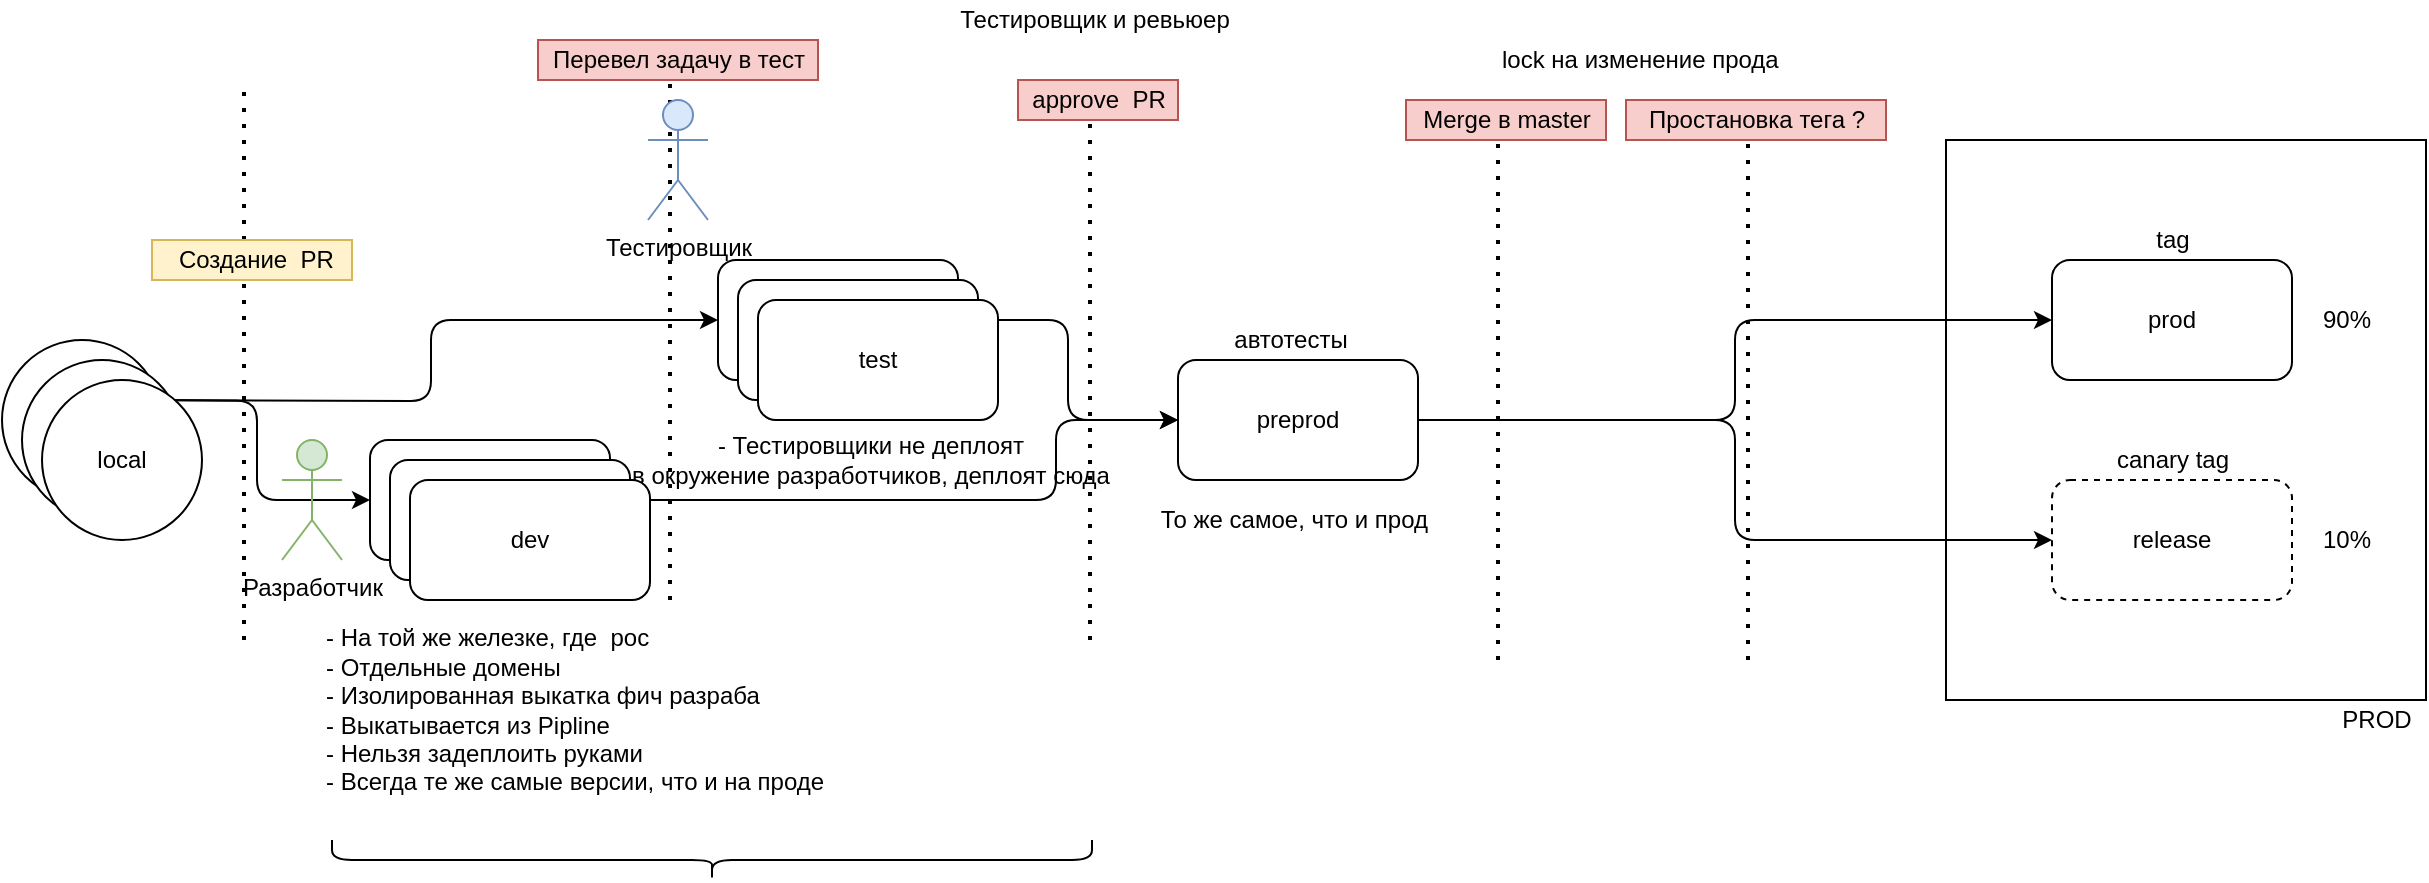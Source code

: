 <mxfile version="16.6.6" type="github">
  <diagram id="PFAnDH3gtrbqB2gCXGx1" name="Page-1">
    <mxGraphModel dx="2108" dy="932" grid="1" gridSize="10" guides="1" tooltips="1" connect="1" arrows="1" fold="1" page="1" pageScale="1" pageWidth="827" pageHeight="1169" math="0" shadow="0">
      <root>
        <mxCell id="0" />
        <mxCell id="1" parent="0" />
        <mxCell id="9HsZCRTBpWa72TdeDrr3-1" value="" style="rounded=0;whiteSpace=wrap;html=1;fillColor=none;" vertex="1" parent="1">
          <mxGeometry x="1212" y="320" width="240" height="280" as="geometry" />
        </mxCell>
        <mxCell id="9HsZCRTBpWa72TdeDrr3-2" style="edgeStyle=orthogonalEdgeStyle;rounded=1;orthogonalLoop=1;jettySize=auto;html=1;exitX=1;exitY=0.5;exitDx=0;exitDy=0;entryX=0;entryY=0.5;entryDx=0;entryDy=0;fillColor=default;" edge="1" parent="1" target="9HsZCRTBpWa72TdeDrr3-31">
          <mxGeometry relative="1" as="geometry">
            <mxPoint x="310" y="450" as="sourcePoint" />
          </mxGeometry>
        </mxCell>
        <mxCell id="9HsZCRTBpWa72TdeDrr3-3" style="edgeStyle=orthogonalEdgeStyle;rounded=1;orthogonalLoop=1;jettySize=auto;html=1;exitX=1;exitY=0.5;exitDx=0;exitDy=0;entryX=0;entryY=0.5;entryDx=0;entryDy=0;fillColor=default;" edge="1" parent="1" target="9HsZCRTBpWa72TdeDrr3-6">
          <mxGeometry relative="1" as="geometry">
            <mxPoint x="310" y="450" as="sourcePoint" />
          </mxGeometry>
        </mxCell>
        <mxCell id="9HsZCRTBpWa72TdeDrr3-4" style="edgeStyle=orthogonalEdgeStyle;rounded=1;orthogonalLoop=1;jettySize=auto;html=1;exitX=1;exitY=0.5;exitDx=0;exitDy=0;entryX=0;entryY=0.5;entryDx=0;entryDy=0;fillColor=default;" edge="1" parent="1" source="9HsZCRTBpWa72TdeDrr3-31" target="9HsZCRTBpWa72TdeDrr3-9">
          <mxGeometry relative="1" as="geometry">
            <mxPoint x="822" y="420" as="sourcePoint" />
          </mxGeometry>
        </mxCell>
        <mxCell id="9HsZCRTBpWa72TdeDrr3-5" style="edgeStyle=orthogonalEdgeStyle;rounded=1;orthogonalLoop=1;jettySize=auto;html=1;exitX=1;exitY=0.5;exitDx=0;exitDy=0;fillColor=default;entryX=0;entryY=0.5;entryDx=0;entryDy=0;" edge="1" parent="1" source="9HsZCRTBpWa72TdeDrr3-6" target="9HsZCRTBpWa72TdeDrr3-9">
          <mxGeometry relative="1" as="geometry">
            <mxPoint x="638" y="450" as="targetPoint" />
            <Array as="points">
              <mxPoint x="767" y="500" />
              <mxPoint x="767" y="460" />
            </Array>
          </mxGeometry>
        </mxCell>
        <mxCell id="9HsZCRTBpWa72TdeDrr3-6" value="dev" style="rounded=1;whiteSpace=wrap;html=1;" vertex="1" parent="1">
          <mxGeometry x="424" y="470" width="120" height="60" as="geometry" />
        </mxCell>
        <mxCell id="9HsZCRTBpWa72TdeDrr3-7" style="edgeStyle=orthogonalEdgeStyle;rounded=1;orthogonalLoop=1;jettySize=auto;html=1;exitX=1;exitY=0.5;exitDx=0;exitDy=0;fillColor=default;" edge="1" parent="1" source="9HsZCRTBpWa72TdeDrr3-9" target="9HsZCRTBpWa72TdeDrr3-10">
          <mxGeometry relative="1" as="geometry" />
        </mxCell>
        <mxCell id="9HsZCRTBpWa72TdeDrr3-8" style="edgeStyle=orthogonalEdgeStyle;rounded=1;orthogonalLoop=1;jettySize=auto;html=1;exitX=1;exitY=0.5;exitDx=0;exitDy=0;entryX=0;entryY=0.5;entryDx=0;entryDy=0;fillColor=default;" edge="1" parent="1" source="9HsZCRTBpWa72TdeDrr3-9" target="9HsZCRTBpWa72TdeDrr3-11">
          <mxGeometry relative="1" as="geometry" />
        </mxCell>
        <mxCell id="9HsZCRTBpWa72TdeDrr3-9" value="preprod" style="rounded=1;whiteSpace=wrap;html=1;" vertex="1" parent="1">
          <mxGeometry x="828" y="430" width="120" height="60" as="geometry" />
        </mxCell>
        <mxCell id="9HsZCRTBpWa72TdeDrr3-10" value="prod" style="rounded=1;whiteSpace=wrap;html=1;" vertex="1" parent="1">
          <mxGeometry x="1265" y="380" width="120" height="60" as="geometry" />
        </mxCell>
        <mxCell id="9HsZCRTBpWa72TdeDrr3-11" value="release" style="rounded=1;whiteSpace=wrap;html=1;dashed=1;" vertex="1" parent="1">
          <mxGeometry x="1265" y="490" width="120" height="60" as="geometry" />
        </mxCell>
        <mxCell id="9HsZCRTBpWa72TdeDrr3-12" value="- На той же железке, где&amp;nbsp; poc&lt;br&gt;- Отдельные домены&lt;br&gt;- Изолированная выкатка фич разраба&lt;br&gt;- Выкатывается из Pipline&lt;br&gt;- Нельзя задеплоить руками&lt;br&gt;- Всегда те же самые версии, что и на проде" style="text;html=1;align=left;verticalAlign=middle;resizable=0;points=[];autosize=1;strokeColor=none;fillColor=none;" vertex="1" parent="1">
          <mxGeometry x="400" y="560" width="270" height="90" as="geometry" />
        </mxCell>
        <mxCell id="9HsZCRTBpWa72TdeDrr3-13" value="- Тестировщики не деплоят &lt;br&gt;в окружение разработчиков, деплоят сюда" style="text;html=1;align=center;verticalAlign=middle;resizable=0;points=[];autosize=1;strokeColor=none;fillColor=none;" vertex="1" parent="1">
          <mxGeometry x="544" y="465" width="260" height="30" as="geometry" />
        </mxCell>
        <mxCell id="9HsZCRTBpWa72TdeDrr3-14" value="Разработчик" style="shape=umlActor;verticalLabelPosition=bottom;verticalAlign=top;html=1;outlineConnect=0;fillColor=#d5e8d4;strokeColor=#82b366;" vertex="1" parent="1">
          <mxGeometry x="380" y="470" width="30" height="60" as="geometry" />
        </mxCell>
        <mxCell id="9HsZCRTBpWa72TdeDrr3-15" value="&amp;nbsp;То же самое, что и прод" style="text;html=1;align=center;verticalAlign=middle;resizable=0;points=[];autosize=1;strokeColor=none;fillColor=none;" vertex="1" parent="1">
          <mxGeometry x="804" y="500" width="160" height="20" as="geometry" />
        </mxCell>
        <mxCell id="9HsZCRTBpWa72TdeDrr3-16" value="local" style="ellipse;whiteSpace=wrap;html=1;aspect=fixed;" vertex="1" parent="1">
          <mxGeometry x="240" y="420" width="80" height="80" as="geometry" />
        </mxCell>
        <mxCell id="9HsZCRTBpWa72TdeDrr3-17" value="local" style="ellipse;whiteSpace=wrap;html=1;aspect=fixed;" vertex="1" parent="1">
          <mxGeometry x="250" y="430" width="80" height="80" as="geometry" />
        </mxCell>
        <mxCell id="9HsZCRTBpWa72TdeDrr3-18" value="local" style="ellipse;whiteSpace=wrap;html=1;aspect=fixed;" vertex="1" parent="1">
          <mxGeometry x="260" y="440" width="80" height="80" as="geometry" />
        </mxCell>
        <mxCell id="9HsZCRTBpWa72TdeDrr3-19" value="" style="endArrow=none;dashed=1;html=1;dashPattern=1 3;strokeWidth=2;rounded=0;" edge="1" parent="1">
          <mxGeometry width="50" height="50" relative="1" as="geometry">
            <mxPoint x="361" y="570" as="sourcePoint" />
            <mxPoint x="361" y="290" as="targetPoint" />
          </mxGeometry>
        </mxCell>
        <mxCell id="9HsZCRTBpWa72TdeDrr3-20" value="&amp;nbsp;Создание&amp;nbsp; PR" style="text;html=1;align=center;verticalAlign=middle;resizable=0;points=[];autosize=1;strokeColor=#d6b656;fillColor=#fff2cc;" vertex="1" parent="1">
          <mxGeometry x="315" y="370" width="100" height="20" as="geometry" />
        </mxCell>
        <mxCell id="9HsZCRTBpWa72TdeDrr3-21" value="" style="group" vertex="1" connectable="0" parent="1">
          <mxGeometry x="942" y="300" width="100" height="280" as="geometry" />
        </mxCell>
        <mxCell id="9HsZCRTBpWa72TdeDrr3-22" value="" style="endArrow=none;dashed=1;html=1;dashPattern=1 3;strokeWidth=2;rounded=0;" edge="1" parent="9HsZCRTBpWa72TdeDrr3-21">
          <mxGeometry width="50" height="50" relative="1" as="geometry">
            <mxPoint x="46" y="280" as="sourcePoint" />
            <mxPoint x="46" as="targetPoint" />
          </mxGeometry>
        </mxCell>
        <mxCell id="9HsZCRTBpWa72TdeDrr3-23" value="Merge в master" style="text;html=1;align=center;verticalAlign=middle;resizable=0;points=[];autosize=1;strokeColor=#b85450;fillColor=#f8cecc;" vertex="1" parent="9HsZCRTBpWa72TdeDrr3-21">
          <mxGeometry width="100" height="20" as="geometry" />
        </mxCell>
        <mxCell id="9HsZCRTBpWa72TdeDrr3-24" value="" style="group" vertex="1" connectable="0" parent="1">
          <mxGeometry x="738" y="290" width="100" height="280" as="geometry" />
        </mxCell>
        <mxCell id="9HsZCRTBpWa72TdeDrr3-25" value="" style="endArrow=none;dashed=1;html=1;dashPattern=1 3;strokeWidth=2;rounded=0;" edge="1" parent="9HsZCRTBpWa72TdeDrr3-24">
          <mxGeometry width="50" height="50" relative="1" as="geometry">
            <mxPoint x="46" y="280" as="sourcePoint" />
            <mxPoint x="46" as="targetPoint" />
          </mxGeometry>
        </mxCell>
        <mxCell id="9HsZCRTBpWa72TdeDrr3-26" value="approve&amp;nbsp; PR" style="text;html=1;align=center;verticalAlign=middle;resizable=0;points=[];autosize=1;strokeColor=#b85450;fillColor=#f8cecc;" vertex="1" parent="9HsZCRTBpWa72TdeDrr3-24">
          <mxGeometry x="10" width="80" height="20" as="geometry" />
        </mxCell>
        <mxCell id="9HsZCRTBpWa72TdeDrr3-27" value="" style="group" vertex="1" connectable="0" parent="1">
          <mxGeometry x="528" y="270" width="160" height="280" as="geometry" />
        </mxCell>
        <mxCell id="9HsZCRTBpWa72TdeDrr3-28" value="" style="endArrow=none;dashed=1;html=1;dashPattern=1 3;strokeWidth=2;rounded=0;" edge="1" parent="9HsZCRTBpWa72TdeDrr3-27">
          <mxGeometry width="50" height="50" relative="1" as="geometry">
            <mxPoint x="46" y="280" as="sourcePoint" />
            <mxPoint x="46" as="targetPoint" />
          </mxGeometry>
        </mxCell>
        <mxCell id="9HsZCRTBpWa72TdeDrr3-29" value="Перевел задачу в тест" style="text;html=1;align=center;verticalAlign=middle;resizable=0;points=[];autosize=1;strokeColor=#b85450;fillColor=#f8cecc;" vertex="1" parent="9HsZCRTBpWa72TdeDrr3-27">
          <mxGeometry x="-20" width="140" height="20" as="geometry" />
        </mxCell>
        <mxCell id="9HsZCRTBpWa72TdeDrr3-30" value="Тестировщик" style="shape=umlActor;verticalLabelPosition=bottom;verticalAlign=top;html=1;outlineConnect=0;fillColor=#dae8fc;strokeColor=#6c8ebf;direction=east;" vertex="1" parent="9HsZCRTBpWa72TdeDrr3-27">
          <mxGeometry x="35" y="30" width="30" height="60" as="geometry" />
        </mxCell>
        <mxCell id="9HsZCRTBpWa72TdeDrr3-31" value="test" style="rounded=1;whiteSpace=wrap;html=1;" vertex="1" parent="1">
          <mxGeometry x="598" y="380" width="120" height="60" as="geometry" />
        </mxCell>
        <mxCell id="9HsZCRTBpWa72TdeDrr3-32" value="автотесты" style="text;html=1;align=center;verticalAlign=middle;resizable=0;points=[];autosize=1;strokeColor=none;fillColor=none;" vertex="1" parent="1">
          <mxGeometry x="849" y="410" width="70" height="20" as="geometry" />
        </mxCell>
        <mxCell id="9HsZCRTBpWa72TdeDrr3-33" value="tag" style="text;html=1;align=center;verticalAlign=middle;resizable=0;points=[];autosize=1;strokeColor=none;fillColor=none;" vertex="1" parent="1">
          <mxGeometry x="1310" y="360" width="30" height="20" as="geometry" />
        </mxCell>
        <mxCell id="9HsZCRTBpWa72TdeDrr3-34" value="canary tag" style="text;html=1;align=center;verticalAlign=middle;resizable=0;points=[];autosize=1;strokeColor=none;fillColor=none;" vertex="1" parent="1">
          <mxGeometry x="1290" y="470" width="70" height="20" as="geometry" />
        </mxCell>
        <mxCell id="9HsZCRTBpWa72TdeDrr3-35" value="10%" style="text;html=1;align=center;verticalAlign=middle;resizable=0;points=[];autosize=1;strokeColor=none;fillColor=none;" vertex="1" parent="1">
          <mxGeometry x="1392" y="510" width="40" height="20" as="geometry" />
        </mxCell>
        <mxCell id="9HsZCRTBpWa72TdeDrr3-36" value="90%" style="text;html=1;align=center;verticalAlign=middle;resizable=0;points=[];autosize=1;strokeColor=none;fillColor=none;" vertex="1" parent="1">
          <mxGeometry x="1392" y="400" width="40" height="20" as="geometry" />
        </mxCell>
        <mxCell id="9HsZCRTBpWa72TdeDrr3-37" value="PROD" style="text;html=1;align=center;verticalAlign=middle;resizable=0;points=[];autosize=1;strokeColor=none;fillColor=none;" vertex="1" parent="1">
          <mxGeometry x="1402" y="600" width="50" height="20" as="geometry" />
        </mxCell>
        <mxCell id="9HsZCRTBpWa72TdeDrr3-38" value="Тестировщик и ревьюер" style="text;html=1;align=center;verticalAlign=middle;resizable=0;points=[];autosize=1;strokeColor=none;fillColor=none;" vertex="1" parent="1">
          <mxGeometry x="711" y="250" width="150" height="20" as="geometry" />
        </mxCell>
        <mxCell id="9HsZCRTBpWa72TdeDrr3-39" value="&amp;nbsp;lock на изменение прода" style="text;html=1;align=center;verticalAlign=middle;resizable=0;points=[];autosize=1;strokeColor=none;fillColor=none;" vertex="1" parent="1">
          <mxGeometry x="977" y="270" width="160" height="20" as="geometry" />
        </mxCell>
        <mxCell id="9HsZCRTBpWa72TdeDrr3-40" value="" style="group" vertex="1" connectable="0" parent="1">
          <mxGeometry x="1067" y="300" width="115" height="280" as="geometry" />
        </mxCell>
        <mxCell id="9HsZCRTBpWa72TdeDrr3-41" value="" style="endArrow=none;dashed=1;html=1;dashPattern=1 3;strokeWidth=2;rounded=0;" edge="1" parent="9HsZCRTBpWa72TdeDrr3-40">
          <mxGeometry width="50" height="50" relative="1" as="geometry">
            <mxPoint x="46" y="280" as="sourcePoint" />
            <mxPoint x="46" as="targetPoint" />
          </mxGeometry>
        </mxCell>
        <mxCell id="9HsZCRTBpWa72TdeDrr3-42" value="Простановка тега ?" style="text;html=1;align=center;verticalAlign=middle;resizable=0;points=[];autosize=1;strokeColor=#b85450;fillColor=#f8cecc;" vertex="1" parent="9HsZCRTBpWa72TdeDrr3-40">
          <mxGeometry x="-15" width="130" height="20" as="geometry" />
        </mxCell>
        <mxCell id="9HsZCRTBpWa72TdeDrr3-43" value="dev" style="rounded=1;whiteSpace=wrap;html=1;" vertex="1" parent="1">
          <mxGeometry x="434" y="480" width="120" height="60" as="geometry" />
        </mxCell>
        <mxCell id="9HsZCRTBpWa72TdeDrr3-44" value="dev" style="rounded=1;whiteSpace=wrap;html=1;" vertex="1" parent="1">
          <mxGeometry x="444" y="490" width="120" height="60" as="geometry" />
        </mxCell>
        <mxCell id="9HsZCRTBpWa72TdeDrr3-45" value="test" style="rounded=1;whiteSpace=wrap;html=1;" vertex="1" parent="1">
          <mxGeometry x="608" y="390" width="120" height="60" as="geometry" />
        </mxCell>
        <mxCell id="9HsZCRTBpWa72TdeDrr3-46" value="test" style="rounded=1;whiteSpace=wrap;html=1;" vertex="1" parent="1">
          <mxGeometry x="618" y="400" width="120" height="60" as="geometry" />
        </mxCell>
        <mxCell id="9HsZCRTBpWa72TdeDrr3-47" value="" style="shape=curlyBracket;whiteSpace=wrap;html=1;rounded=1;flipH=1;rotation=90;" vertex="1" parent="1">
          <mxGeometry x="585" y="490" width="20" height="380" as="geometry" />
        </mxCell>
      </root>
    </mxGraphModel>
  </diagram>
</mxfile>
